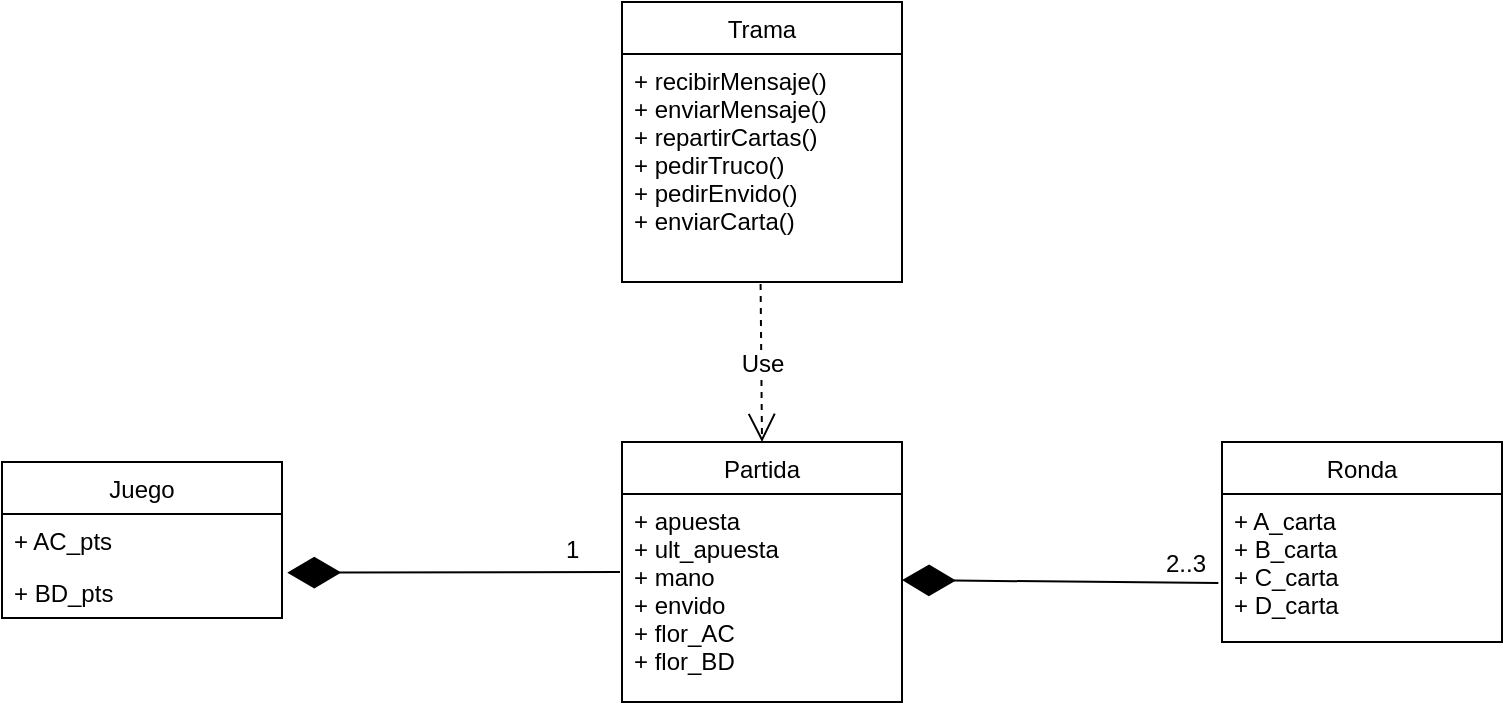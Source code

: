 <mxfile version="10.7.3" type="google"><diagram id="w82_UBWAiwAJ9hJfU_qq" name="Page-1"><mxGraphModel dx="992" dy="564" grid="1" gridSize="10" guides="1" tooltips="1" connect="1" arrows="1" fold="1" page="1" pageScale="1" pageWidth="2500" pageHeight="1500" math="0" shadow="0"><root><mxCell id="0"/><mxCell id="1" parent="0"/><mxCell id="3g3TR8fWQCIJSkU4lV_S-1" value="Partida" style="swimlane;fontStyle=0;childLayout=stackLayout;horizontal=1;startSize=26;fillColor=none;horizontalStack=0;resizeParent=1;resizeParentMax=0;resizeLast=0;collapsible=1;marginBottom=0;" vertex="1" parent="1"><mxGeometry x="490" y="600" width="140" height="130" as="geometry"/></mxCell><mxCell id="3g3TR8fWQCIJSkU4lV_S-2" value="+ apuesta&#10;+ ult_apuesta&#10;+ mano&#10;+ envido&#10;+ flor_AC&#10;+ flor_BD&#10;&#10;" style="text;strokeColor=none;fillColor=none;align=left;verticalAlign=top;spacingLeft=4;spacingRight=4;overflow=hidden;rotatable=0;points=[[0,0.5],[1,0.5]];portConstraint=eastwest;" vertex="1" parent="3g3TR8fWQCIJSkU4lV_S-1"><mxGeometry y="26" width="140" height="104" as="geometry"/></mxCell><mxCell id="3g3TR8fWQCIJSkU4lV_S-5" value="Juego" style="swimlane;fontStyle=0;childLayout=stackLayout;horizontal=1;startSize=26;fillColor=none;horizontalStack=0;resizeParent=1;resizeParentMax=0;resizeLast=0;collapsible=1;marginBottom=0;" vertex="1" parent="1"><mxGeometry x="180" y="610" width="140" height="78" as="geometry"/></mxCell><mxCell id="3g3TR8fWQCIJSkU4lV_S-6" value="+ AC_pts" style="text;strokeColor=none;fillColor=none;align=left;verticalAlign=top;spacingLeft=4;spacingRight=4;overflow=hidden;rotatable=0;points=[[0,0.5],[1,0.5]];portConstraint=eastwest;" vertex="1" parent="3g3TR8fWQCIJSkU4lV_S-5"><mxGeometry y="26" width="140" height="26" as="geometry"/></mxCell><mxCell id="3g3TR8fWQCIJSkU4lV_S-7" value="+ BD_pts" style="text;strokeColor=none;fillColor=none;align=left;verticalAlign=top;spacingLeft=4;spacingRight=4;overflow=hidden;rotatable=0;points=[[0,0.5],[1,0.5]];portConstraint=eastwest;" vertex="1" parent="3g3TR8fWQCIJSkU4lV_S-5"><mxGeometry y="52" width="140" height="26" as="geometry"/></mxCell><mxCell id="3g3TR8fWQCIJSkU4lV_S-9" value="" style="endArrow=diamondThin;endFill=1;endSize=24;html=1;entryX=1.019;entryY=1.129;entryDx=0;entryDy=0;entryPerimeter=0;" edge="1" parent="1" target="3g3TR8fWQCIJSkU4lV_S-6"><mxGeometry width="160" relative="1" as="geometry"><mxPoint x="489" y="665" as="sourcePoint"/><mxPoint x="550" y="661" as="targetPoint"/></mxGeometry></mxCell><mxCell id="3g3TR8fWQCIJSkU4lV_S-10" value="1" style="text;html=1;resizable=0;points=[];autosize=1;align=left;verticalAlign=top;spacingTop=-4;" vertex="1" parent="1"><mxGeometry x="460" y="644" width="20" height="10" as="geometry"/></mxCell><mxCell id="3g3TR8fWQCIJSkU4lV_S-12" value="Ronda" style="swimlane;fontStyle=0;childLayout=stackLayout;horizontal=1;startSize=26;fillColor=none;horizontalStack=0;resizeParent=1;resizeParentMax=0;resizeLast=0;collapsible=1;marginBottom=0;" vertex="1" parent="1"><mxGeometry x="790" y="600" width="140" height="100" as="geometry"/></mxCell><mxCell id="3g3TR8fWQCIJSkU4lV_S-13" value="+ A_carta&#10;+ B_carta&#10;+ C_carta&#10;+ D_carta" style="text;strokeColor=none;fillColor=none;align=left;verticalAlign=top;spacingLeft=4;spacingRight=4;overflow=hidden;rotatable=0;points=[[0,0.5],[1,0.5]];portConstraint=eastwest;" vertex="1" parent="3g3TR8fWQCIJSkU4lV_S-12"><mxGeometry y="26" width="140" height="74" as="geometry"/></mxCell><mxCell id="3g3TR8fWQCIJSkU4lV_S-17" value="" style="endArrow=diamondThin;endFill=1;endSize=24;html=1;entryX=1.019;entryY=1.129;entryDx=0;entryDy=0;entryPerimeter=0;exitX=-0.013;exitY=0.602;exitDx=0;exitDy=0;exitPerimeter=0;" edge="1" parent="1" source="3g3TR8fWQCIJSkU4lV_S-13"><mxGeometry width="160" relative="1" as="geometry"><mxPoint x="796" y="669" as="sourcePoint"/><mxPoint x="630" y="669" as="targetPoint"/></mxGeometry></mxCell><mxCell id="3g3TR8fWQCIJSkU4lV_S-18" value="2..3" style="text;html=1;resizable=0;points=[];autosize=1;align=left;verticalAlign=top;spacingTop=-4;" vertex="1" parent="1"><mxGeometry x="760" y="651" width="40" height="10" as="geometry"/></mxCell><mxCell id="3g3TR8fWQCIJSkU4lV_S-23" value="Trama" style="swimlane;fontStyle=0;childLayout=stackLayout;horizontal=1;startSize=26;fillColor=none;horizontalStack=0;resizeParent=1;resizeParentMax=0;resizeLast=0;collapsible=1;marginBottom=0;fontSize=12;fontColor=#000000;" vertex="1" parent="1"><mxGeometry x="490" y="380" width="140" height="140" as="geometry"/></mxCell><mxCell id="3g3TR8fWQCIJSkU4lV_S-24" value="+ recibirMensaje()&#10;+ enviarMensaje()&#10;+ repartirCartas()&#10;+ pedirTruco()&#10;+ pedirEnvido()&#10;+ enviarCarta()&#10;" style="text;strokeColor=none;fillColor=none;align=left;verticalAlign=top;spacingLeft=4;spacingRight=4;overflow=hidden;rotatable=0;points=[[0,0.5],[1,0.5]];portConstraint=eastwest;" vertex="1" parent="3g3TR8fWQCIJSkU4lV_S-23"><mxGeometry y="26" width="140" height="114" as="geometry"/></mxCell><mxCell id="3g3TR8fWQCIJSkU4lV_S-32" value="Use" style="endArrow=open;endSize=12;dashed=1;html=1;fontSize=12;fontColor=#000000;entryX=0.5;entryY=0;entryDx=0;entryDy=0;exitX=0.495;exitY=1.009;exitDx=0;exitDy=0;exitPerimeter=0;" edge="1" parent="1" source="3g3TR8fWQCIJSkU4lV_S-24" target="3g3TR8fWQCIJSkU4lV_S-1"><mxGeometry width="160" relative="1" as="geometry"><mxPoint x="560" y="500" as="sourcePoint"/><mxPoint x="690" y="580" as="targetPoint"/></mxGeometry></mxCell></root></mxGraphModel></diagram></mxfile>